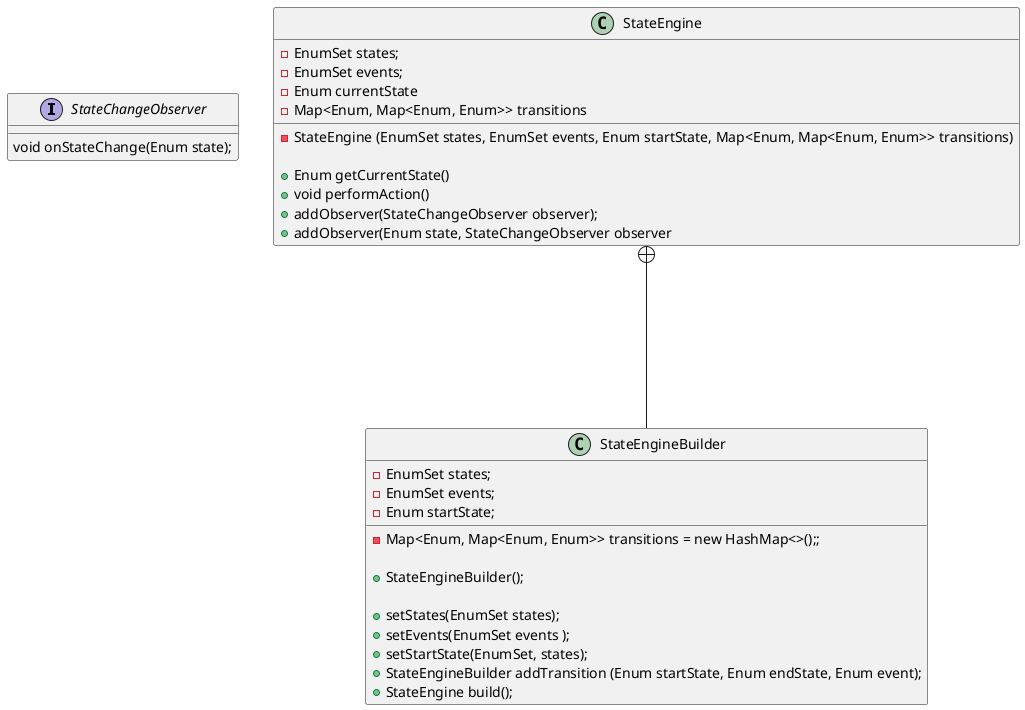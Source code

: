@startuml
Interface StateChangeObserver {
    void onStateChange(Enum state);
}

Class StateEngine {
    -EnumSet states;
    -EnumSet events;
    -Enum currentState
    -Map<Enum, Map<Enum, Enum>> transitions

    -StateEngine (EnumSet states, EnumSet events, Enum startState, Map<Enum, Map<Enum, Enum>> transitions)

    +Enum getCurrentState()
    +void performAction()
    +addObserver(StateChangeObserver observer);
    +addObserver(Enum state, StateChangeObserver observer
}

class StateEngineBuilder {
    -EnumSet states;
    -EnumSet events;
    -Enum startState;
    -Map<Enum, Map<Enum, Enum>> transitions = new HashMap<>();;

    +StateEngineBuilder();

    +setStates(EnumSet states);
    +setEvents(EnumSet events );
    +setStartState(EnumSet, states);
    +StateEngineBuilder addTransition (Enum startState, Enum endState, Enum event);
    +StateEngine build();
}

StateEngine+----StateEngineBuilder
@enduml